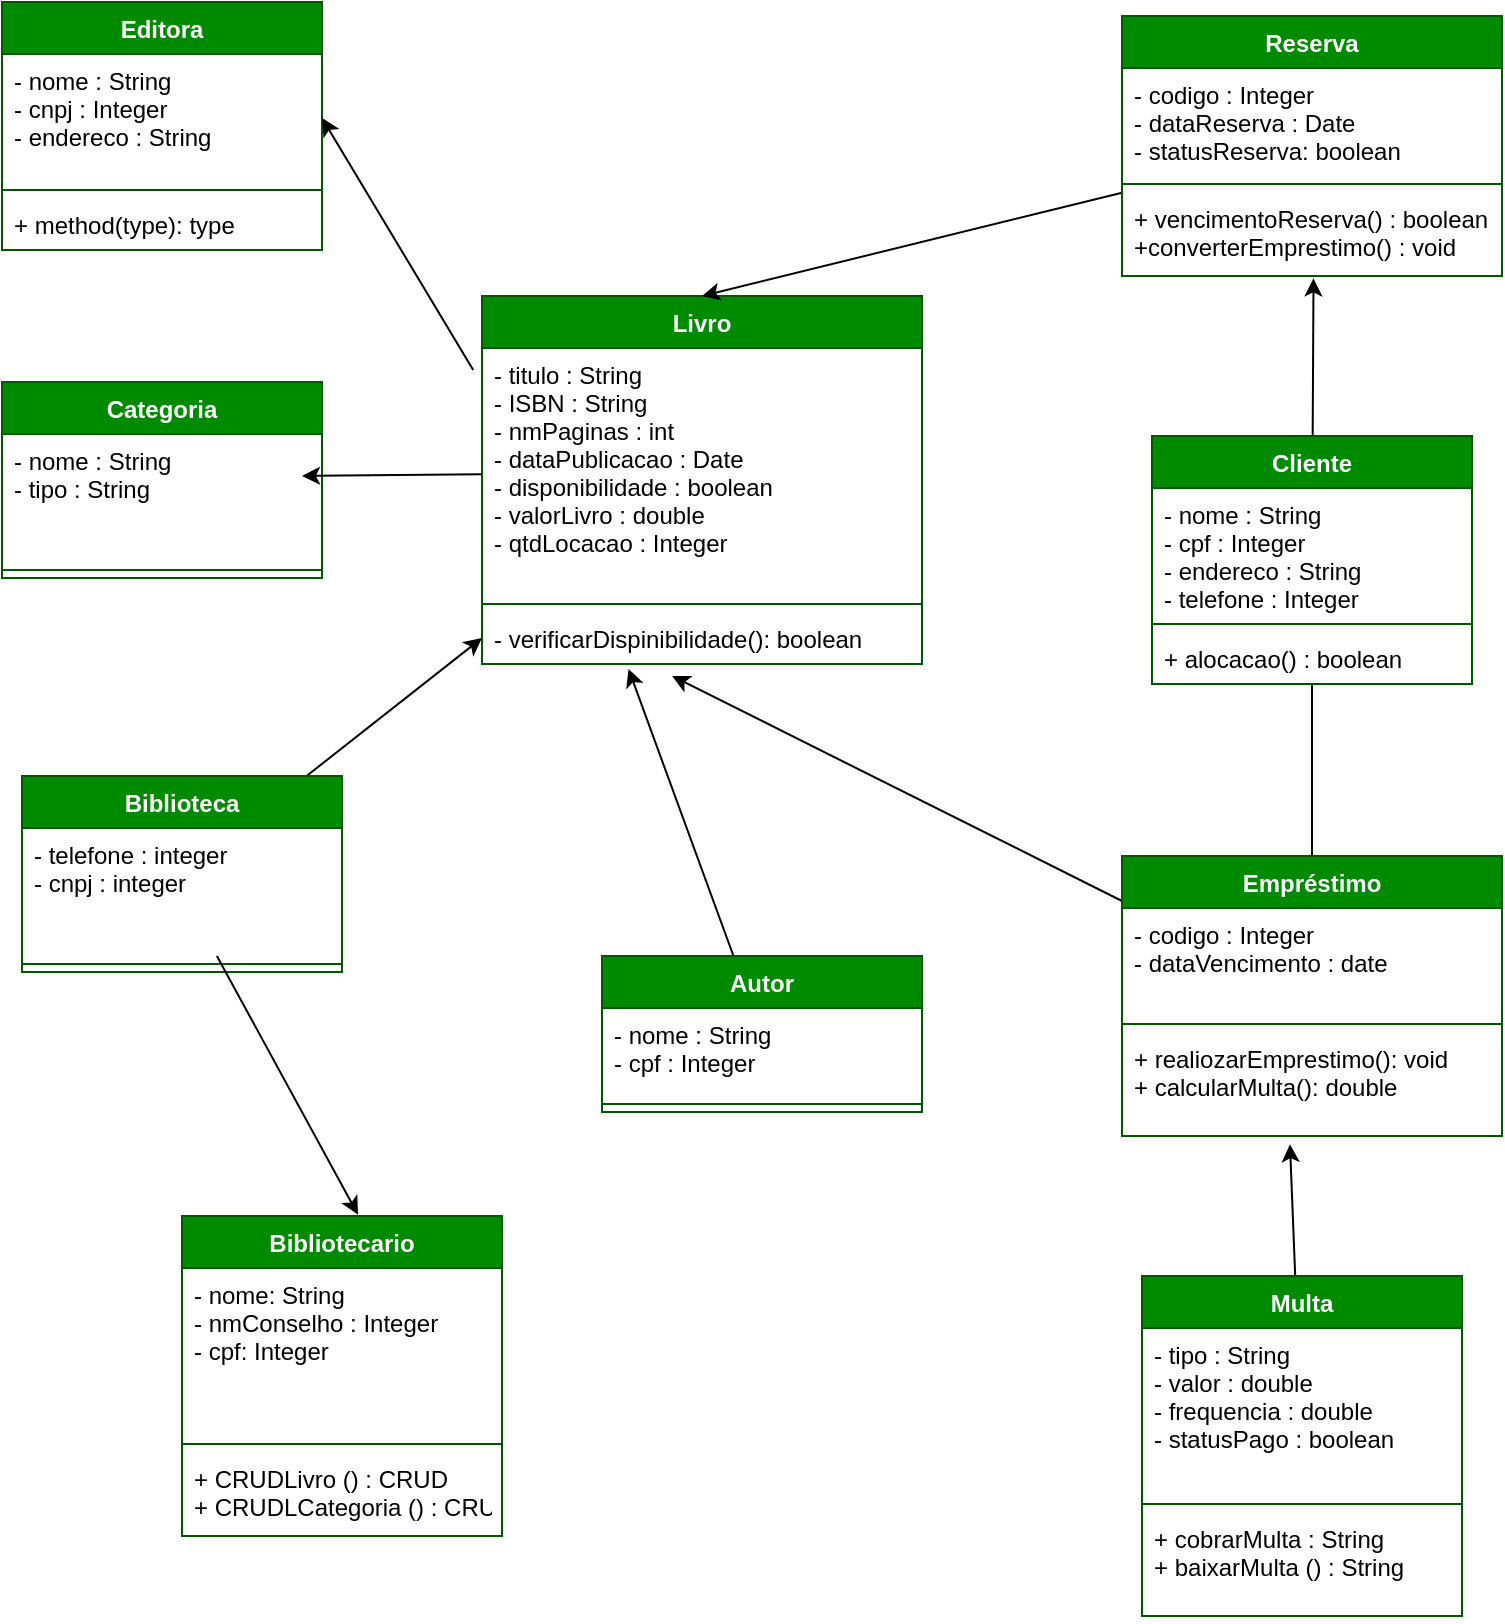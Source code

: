 <mxfile>
    <diagram id="YGF3JYevHA7evKae0R6m" name="Page-1">
        <mxGraphModel dx="899" dy="860" grid="1" gridSize="10" guides="1" tooltips="1" connect="1" arrows="1" fold="1" page="1" pageScale="1" pageWidth="850" pageHeight="1100" math="0" shadow="0">
            <root>
                <mxCell id="0"/>
                <mxCell id="1" parent="0"/>
                <mxCell id="5" value="Livro" style="swimlane;fontStyle=1;align=center;verticalAlign=top;childLayout=stackLayout;horizontal=1;startSize=26;horizontalStack=0;resizeParent=1;resizeParentMax=0;resizeLast=0;collapsible=1;marginBottom=0;fillColor=#008a00;fontColor=#ffffff;strokeColor=#005700;" vertex="1" parent="1">
                    <mxGeometry x="270" y="170" width="220" height="184" as="geometry">
                        <mxRectangle x="120" y="194" width="70" height="30" as="alternateBounds"/>
                    </mxGeometry>
                </mxCell>
                <mxCell id="6" value="- titulo : String&#10;- ISBN : String&#10;- nmPaginas : int&#10;- dataPublicacao : Date&#10;- disponibilidade : boolean&#10;- valorLivro : double&#10;- qtdLocacao : Integer" style="text;strokeColor=none;fillColor=none;align=left;verticalAlign=top;spacingLeft=4;spacingRight=4;overflow=hidden;rotatable=0;points=[[0,0.5],[1,0.5]];portConstraint=eastwest;" vertex="1" parent="5">
                    <mxGeometry y="26" width="220" height="124" as="geometry"/>
                </mxCell>
                <mxCell id="7" value="" style="line;strokeWidth=1;fillColor=none;align=left;verticalAlign=middle;spacingTop=-1;spacingLeft=3;spacingRight=3;rotatable=0;labelPosition=right;points=[];portConstraint=eastwest;strokeColor=inherit;" vertex="1" parent="5">
                    <mxGeometry y="150" width="220" height="8" as="geometry"/>
                </mxCell>
                <mxCell id="8" value="- verificarDispinibilidade(): boolean" style="text;strokeColor=none;fillColor=none;align=left;verticalAlign=top;spacingLeft=4;spacingRight=4;overflow=hidden;rotatable=0;points=[[0,0.5],[1,0.5]];portConstraint=eastwest;" vertex="1" parent="5">
                    <mxGeometry y="158" width="220" height="26" as="geometry"/>
                </mxCell>
                <mxCell id="53" style="edgeStyle=none;html=1;" edge="1" parent="1" source="10" target="19">
                    <mxGeometry relative="1" as="geometry"/>
                </mxCell>
                <mxCell id="57" style="edgeStyle=none;html=1;entryX=0.504;entryY=1.028;entryDx=0;entryDy=0;entryPerimeter=0;" edge="1" parent="1" source="10" target="37">
                    <mxGeometry relative="1" as="geometry"/>
                </mxCell>
                <mxCell id="10" value="Cliente" style="swimlane;fontStyle=1;align=center;verticalAlign=top;childLayout=stackLayout;horizontal=1;startSize=26;horizontalStack=0;resizeParent=1;resizeParentMax=0;resizeLast=0;collapsible=1;marginBottom=0;fillColor=#008a00;fontColor=#ffffff;strokeColor=#005700;" vertex="1" parent="1">
                    <mxGeometry x="605" y="240" width="160" height="124" as="geometry">
                        <mxRectangle x="120" y="194" width="70" height="30" as="alternateBounds"/>
                    </mxGeometry>
                </mxCell>
                <mxCell id="11" value="- nome : String&#10;- cpf : Integer&#10;- endereco : String&#10;- telefone : Integer" style="text;strokeColor=none;fillColor=none;align=left;verticalAlign=top;spacingLeft=4;spacingRight=4;overflow=hidden;rotatable=0;points=[[0,0.5],[1,0.5]];portConstraint=eastwest;" vertex="1" parent="10">
                    <mxGeometry y="26" width="160" height="64" as="geometry"/>
                </mxCell>
                <mxCell id="12" value="" style="line;strokeWidth=1;fillColor=none;align=left;verticalAlign=middle;spacingTop=-1;spacingLeft=3;spacingRight=3;rotatable=0;labelPosition=right;points=[];portConstraint=eastwest;strokeColor=inherit;" vertex="1" parent="10">
                    <mxGeometry y="90" width="160" height="8" as="geometry"/>
                </mxCell>
                <mxCell id="13" value="+ alocacao() : boolean" style="text;strokeColor=none;fillColor=none;align=left;verticalAlign=top;spacingLeft=4;spacingRight=4;overflow=hidden;rotatable=0;points=[[0,0.5],[1,0.5]];portConstraint=eastwest;" vertex="1" parent="10">
                    <mxGeometry y="98" width="160" height="26" as="geometry"/>
                </mxCell>
                <mxCell id="14" value="Bibliotecario" style="swimlane;fontStyle=1;align=center;verticalAlign=top;childLayout=stackLayout;horizontal=1;startSize=26;horizontalStack=0;resizeParent=1;resizeParentMax=0;resizeLast=0;collapsible=1;marginBottom=0;fillColor=#008a00;fontColor=#ffffff;strokeColor=#005700;" vertex="1" parent="1">
                    <mxGeometry x="120" y="630" width="160" height="160" as="geometry">
                        <mxRectangle x="120" y="194" width="70" height="30" as="alternateBounds"/>
                    </mxGeometry>
                </mxCell>
                <mxCell id="15" value="- nome: String&#10;- nmConselho : Integer&#10;- cpf: Integer " style="text;strokeColor=none;fillColor=none;align=left;verticalAlign=top;spacingLeft=4;spacingRight=4;overflow=hidden;rotatable=0;points=[[0,0.5],[1,0.5]];portConstraint=eastwest;" vertex="1" parent="14">
                    <mxGeometry y="26" width="160" height="84" as="geometry"/>
                </mxCell>
                <mxCell id="16" value="" style="line;strokeWidth=1;fillColor=none;align=left;verticalAlign=middle;spacingTop=-1;spacingLeft=3;spacingRight=3;rotatable=0;labelPosition=right;points=[];portConstraint=eastwest;strokeColor=inherit;" vertex="1" parent="14">
                    <mxGeometry y="110" width="160" height="8" as="geometry"/>
                </mxCell>
                <mxCell id="17" value="+ CRUDLivro () : CRUD&#10;+ CRUDLCategoria () : CRUD" style="text;strokeColor=none;fillColor=none;align=left;verticalAlign=top;spacingLeft=4;spacingRight=4;overflow=hidden;rotatable=0;points=[[0,0.5],[1,0.5]];portConstraint=eastwest;" vertex="1" parent="14">
                    <mxGeometry y="118" width="160" height="42" as="geometry"/>
                </mxCell>
                <mxCell id="54" style="edgeStyle=none;html=1;entryX=0.432;entryY=1.231;entryDx=0;entryDy=0;entryPerimeter=0;" edge="1" parent="1" source="18" target="8">
                    <mxGeometry relative="1" as="geometry"/>
                </mxCell>
                <mxCell id="18" value="Empréstimo" style="swimlane;fontStyle=1;align=center;verticalAlign=top;childLayout=stackLayout;horizontal=1;startSize=26;horizontalStack=0;resizeParent=1;resizeParentMax=0;resizeLast=0;collapsible=1;marginBottom=0;fillColor=#008a00;fontColor=#ffffff;strokeColor=#005700;" vertex="1" parent="1">
                    <mxGeometry x="590" y="450" width="190" height="140" as="geometry">
                        <mxRectangle x="120" y="194" width="70" height="30" as="alternateBounds"/>
                    </mxGeometry>
                </mxCell>
                <mxCell id="19" value="- codigo : Integer&#10;- dataVencimento : date" style="text;strokeColor=none;fillColor=none;align=left;verticalAlign=top;spacingLeft=4;spacingRight=4;overflow=hidden;rotatable=0;points=[[0,0.5],[1,0.5]];portConstraint=eastwest;" vertex="1" parent="18">
                    <mxGeometry y="26" width="190" height="54" as="geometry"/>
                </mxCell>
                <mxCell id="20" value="" style="line;strokeWidth=1;fillColor=none;align=left;verticalAlign=middle;spacingTop=-1;spacingLeft=3;spacingRight=3;rotatable=0;labelPosition=right;points=[];portConstraint=eastwest;strokeColor=inherit;" vertex="1" parent="18">
                    <mxGeometry y="80" width="190" height="8" as="geometry"/>
                </mxCell>
                <mxCell id="21" value="+ realiozarEmprestimo(): void&#10;+ calcularMulta(): double" style="text;strokeColor=none;fillColor=none;align=left;verticalAlign=top;spacingLeft=4;spacingRight=4;overflow=hidden;rotatable=0;points=[[0,0.5],[1,0.5]];portConstraint=eastwest;" vertex="1" parent="18">
                    <mxGeometry y="88" width="190" height="52" as="geometry"/>
                </mxCell>
                <mxCell id="22" value="Categoria" style="swimlane;fontStyle=1;align=center;verticalAlign=top;childLayout=stackLayout;horizontal=1;startSize=26;horizontalStack=0;resizeParent=1;resizeParentMax=0;resizeLast=0;collapsible=1;marginBottom=0;fillColor=#008a00;fontColor=#ffffff;strokeColor=#005700;" vertex="1" parent="1">
                    <mxGeometry x="30" y="213" width="160" height="98" as="geometry">
                        <mxRectangle x="120" y="194" width="70" height="30" as="alternateBounds"/>
                    </mxGeometry>
                </mxCell>
                <mxCell id="23" value="- nome : String&#10;- tipo : String" style="text;strokeColor=none;fillColor=none;align=left;verticalAlign=top;spacingLeft=4;spacingRight=4;overflow=hidden;rotatable=0;points=[[0,0.5],[1,0.5]];portConstraint=eastwest;" vertex="1" parent="22">
                    <mxGeometry y="26" width="160" height="64" as="geometry"/>
                </mxCell>
                <mxCell id="24" value="" style="line;strokeWidth=1;fillColor=none;align=left;verticalAlign=middle;spacingTop=-1;spacingLeft=3;spacingRight=3;rotatable=0;labelPosition=right;points=[];portConstraint=eastwest;strokeColor=inherit;" vertex="1" parent="22">
                    <mxGeometry y="90" width="160" height="8" as="geometry"/>
                </mxCell>
                <mxCell id="52" style="edgeStyle=none;html=1;entryX=0.333;entryY=1.095;entryDx=0;entryDy=0;entryPerimeter=0;" edge="1" parent="1" source="26" target="8">
                    <mxGeometry relative="1" as="geometry"/>
                </mxCell>
                <mxCell id="26" value="Autor" style="swimlane;fontStyle=1;align=center;verticalAlign=top;childLayout=stackLayout;horizontal=1;startSize=26;horizontalStack=0;resizeParent=1;resizeParentMax=0;resizeLast=0;collapsible=1;marginBottom=0;fillColor=#008a00;fontColor=#ffffff;strokeColor=#005700;" vertex="1" parent="1">
                    <mxGeometry x="330" y="500" width="160" height="78" as="geometry">
                        <mxRectangle x="120" y="194" width="70" height="30" as="alternateBounds"/>
                    </mxGeometry>
                </mxCell>
                <mxCell id="27" value="- nome : String&#10;- cpf : Integer" style="text;strokeColor=none;fillColor=none;align=left;verticalAlign=top;spacingLeft=4;spacingRight=4;overflow=hidden;rotatable=0;points=[[0,0.5],[1,0.5]];portConstraint=eastwest;" vertex="1" parent="26">
                    <mxGeometry y="26" width="160" height="44" as="geometry"/>
                </mxCell>
                <mxCell id="28" value="" style="line;strokeWidth=1;fillColor=none;align=left;verticalAlign=middle;spacingTop=-1;spacingLeft=3;spacingRight=3;rotatable=0;labelPosition=right;points=[];portConstraint=eastwest;strokeColor=inherit;" vertex="1" parent="26">
                    <mxGeometry y="70" width="160" height="8" as="geometry"/>
                </mxCell>
                <mxCell id="30" value="Editora" style="swimlane;fontStyle=1;align=center;verticalAlign=top;childLayout=stackLayout;horizontal=1;startSize=26;horizontalStack=0;resizeParent=1;resizeParentMax=0;resizeLast=0;collapsible=1;marginBottom=0;fillColor=#008a00;fontColor=#ffffff;strokeColor=#005700;" vertex="1" parent="1">
                    <mxGeometry x="30" y="23" width="160" height="124" as="geometry">
                        <mxRectangle x="120" y="194" width="70" height="30" as="alternateBounds"/>
                    </mxGeometry>
                </mxCell>
                <mxCell id="31" value="- nome : String&#10;- cnpj : Integer&#10;- endereco : String&#10;" style="text;strokeColor=none;fillColor=none;align=left;verticalAlign=top;spacingLeft=4;spacingRight=4;overflow=hidden;rotatable=0;points=[[0,0.5],[1,0.5]];portConstraint=eastwest;" vertex="1" parent="30">
                    <mxGeometry y="26" width="160" height="64" as="geometry"/>
                </mxCell>
                <mxCell id="32" value="" style="line;strokeWidth=1;fillColor=none;align=left;verticalAlign=middle;spacingTop=-1;spacingLeft=3;spacingRight=3;rotatable=0;labelPosition=right;points=[];portConstraint=eastwest;strokeColor=inherit;" vertex="1" parent="30">
                    <mxGeometry y="90" width="160" height="8" as="geometry"/>
                </mxCell>
                <mxCell id="33" value="+ method(type): type" style="text;strokeColor=none;fillColor=none;align=left;verticalAlign=top;spacingLeft=4;spacingRight=4;overflow=hidden;rotatable=0;points=[[0,0.5],[1,0.5]];portConstraint=eastwest;" vertex="1" parent="30">
                    <mxGeometry y="98" width="160" height="26" as="geometry"/>
                </mxCell>
                <mxCell id="55" style="edgeStyle=none;html=1;entryX=0.5;entryY=0;entryDx=0;entryDy=0;" edge="1" parent="1" source="34" target="5">
                    <mxGeometry relative="1" as="geometry"/>
                </mxCell>
                <mxCell id="34" value="Reserva" style="swimlane;fontStyle=1;align=center;verticalAlign=top;childLayout=stackLayout;horizontal=1;startSize=26;horizontalStack=0;resizeParent=1;resizeParentMax=0;resizeLast=0;collapsible=1;marginBottom=0;fillColor=#008a00;fontColor=#ffffff;strokeColor=#005700;" vertex="1" parent="1">
                    <mxGeometry x="590" y="30" width="190" height="130" as="geometry">
                        <mxRectangle x="120" y="194" width="70" height="30" as="alternateBounds"/>
                    </mxGeometry>
                </mxCell>
                <mxCell id="35" value="- codigo : Integer&#10;- dataReserva : Date&#10;- statusReserva: boolean" style="text;strokeColor=none;fillColor=none;align=left;verticalAlign=top;spacingLeft=4;spacingRight=4;overflow=hidden;rotatable=0;points=[[0,0.5],[1,0.5]];portConstraint=eastwest;" vertex="1" parent="34">
                    <mxGeometry y="26" width="190" height="54" as="geometry"/>
                </mxCell>
                <mxCell id="36" value="" style="line;strokeWidth=1;fillColor=none;align=left;verticalAlign=middle;spacingTop=-1;spacingLeft=3;spacingRight=3;rotatable=0;labelPosition=right;points=[];portConstraint=eastwest;strokeColor=inherit;" vertex="1" parent="34">
                    <mxGeometry y="80" width="190" height="8" as="geometry"/>
                </mxCell>
                <mxCell id="37" value="+ vencimentoReserva() : boolean&#10;+converterEmprestimo() : void" style="text;strokeColor=none;fillColor=none;align=left;verticalAlign=top;spacingLeft=4;spacingRight=4;overflow=hidden;rotatable=0;points=[[0,0.5],[1,0.5]];portConstraint=eastwest;" vertex="1" parent="34">
                    <mxGeometry y="88" width="190" height="42" as="geometry"/>
                </mxCell>
                <mxCell id="58" style="edgeStyle=none;html=1;entryX=0.442;entryY=1.079;entryDx=0;entryDy=0;entryPerimeter=0;" edge="1" parent="1" source="38" target="21">
                    <mxGeometry relative="1" as="geometry"/>
                </mxCell>
                <mxCell id="38" value="Multa" style="swimlane;fontStyle=1;align=center;verticalAlign=top;childLayout=stackLayout;horizontal=1;startSize=26;horizontalStack=0;resizeParent=1;resizeParentMax=0;resizeLast=0;collapsible=1;marginBottom=0;fillColor=#008a00;fontColor=#ffffff;strokeColor=#005700;" vertex="1" parent="1">
                    <mxGeometry x="600" y="660" width="160" height="170" as="geometry">
                        <mxRectangle x="120" y="194" width="70" height="30" as="alternateBounds"/>
                    </mxGeometry>
                </mxCell>
                <mxCell id="39" value="- tipo : String&#10;- valor : double&#10;- frequencia : double&#10;- statusPago : boolean&#10;" style="text;strokeColor=none;fillColor=none;align=left;verticalAlign=top;spacingLeft=4;spacingRight=4;overflow=hidden;rotatable=0;points=[[0,0.5],[1,0.5]];portConstraint=eastwest;" vertex="1" parent="38">
                    <mxGeometry y="26" width="160" height="84" as="geometry"/>
                </mxCell>
                <mxCell id="40" value="" style="line;strokeWidth=1;fillColor=none;align=left;verticalAlign=middle;spacingTop=-1;spacingLeft=3;spacingRight=3;rotatable=0;labelPosition=right;points=[];portConstraint=eastwest;strokeColor=inherit;" vertex="1" parent="38">
                    <mxGeometry y="110" width="160" height="8" as="geometry"/>
                </mxCell>
                <mxCell id="41" value="+ cobrarMulta : String&#10;+ baixarMulta () : String" style="text;strokeColor=none;fillColor=none;align=left;verticalAlign=top;spacingLeft=4;spacingRight=4;overflow=hidden;rotatable=0;points=[[0,0.5],[1,0.5]];portConstraint=eastwest;" vertex="1" parent="38">
                    <mxGeometry y="118" width="160" height="52" as="geometry"/>
                </mxCell>
                <mxCell id="51" style="edgeStyle=none;html=1;entryX=0;entryY=0.5;entryDx=0;entryDy=0;" edge="1" parent="1" source="42" target="8">
                    <mxGeometry relative="1" as="geometry"/>
                </mxCell>
                <mxCell id="42" value="Biblioteca" style="swimlane;fontStyle=1;align=center;verticalAlign=top;childLayout=stackLayout;horizontal=1;startSize=26;horizontalStack=0;resizeParent=1;resizeParentMax=0;resizeLast=0;collapsible=1;marginBottom=0;fillColor=#008a00;fontColor=#ffffff;strokeColor=#005700;" vertex="1" parent="1">
                    <mxGeometry x="40" y="410" width="160" height="98" as="geometry">
                        <mxRectangle x="120" y="194" width="70" height="30" as="alternateBounds"/>
                    </mxGeometry>
                </mxCell>
                <mxCell id="43" value="- telefone : integer&#10;- cnpj : integer&#10;" style="text;strokeColor=none;fillColor=none;align=left;verticalAlign=top;spacingLeft=4;spacingRight=4;overflow=hidden;rotatable=0;points=[[0,0.5],[1,0.5]];portConstraint=eastwest;" vertex="1" parent="42">
                    <mxGeometry y="26" width="160" height="64" as="geometry"/>
                </mxCell>
                <mxCell id="44" value="" style="line;strokeWidth=1;fillColor=none;align=left;verticalAlign=middle;spacingTop=-1;spacingLeft=3;spacingRight=3;rotatable=0;labelPosition=right;points=[];portConstraint=eastwest;strokeColor=inherit;" vertex="1" parent="42">
                    <mxGeometry y="90" width="160" height="8" as="geometry"/>
                </mxCell>
                <mxCell id="49" style="edgeStyle=none;html=1;" edge="1" parent="1" source="6">
                    <mxGeometry relative="1" as="geometry">
                        <mxPoint x="180" y="260" as="targetPoint"/>
                    </mxGeometry>
                </mxCell>
                <mxCell id="50" style="edgeStyle=none;html=1;entryX=1;entryY=0.5;entryDx=0;entryDy=0;exitX=-0.02;exitY=0.089;exitDx=0;exitDy=0;exitPerimeter=0;" edge="1" parent="1" source="6" target="31">
                    <mxGeometry relative="1" as="geometry">
                        <mxPoint x="260" y="210" as="sourcePoint"/>
                    </mxGeometry>
                </mxCell>
                <mxCell id="60" style="edgeStyle=none;html=1;entryX=0.55;entryY=-0.004;entryDx=0;entryDy=0;entryPerimeter=0;" edge="1" parent="1" source="43" target="14">
                    <mxGeometry relative="1" as="geometry"/>
                </mxCell>
            </root>
        </mxGraphModel>
    </diagram>
</mxfile>